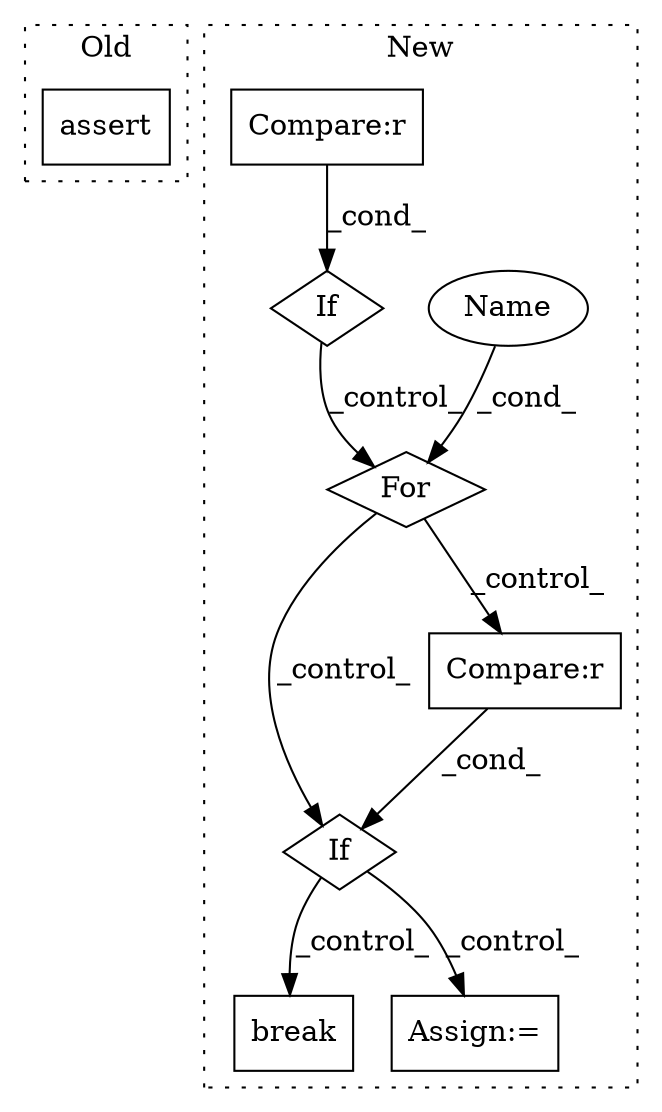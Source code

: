 digraph G {
subgraph cluster0 {
1 [label="assert" a="65" s="3191" l="7" shape="box"];
label = "Old";
style="dotted";
}
subgraph cluster1 {
2 [label="break" a="94" s="3708" l="5" shape="box"];
3 [label="If" a="96" s="3264" l="3" shape="diamond"];
4 [label="Compare:r" a="40" s="3267" l="23" shape="box"];
5 [label="Name" a="87" s="3224" l="5" shape="ellipse"];
6 [label="For" a="107" s="3210,3242" l="4,22" shape="diamond"];
7 [label="If" a="96" s="3166" l="3" shape="diamond"];
8 [label="Compare:r" a="40" s="3169" l="23" shape="box"];
9 [label="Assign:=" a="68" s="3397" l="3" shape="box"];
label = "New";
style="dotted";
}
3 -> 2 [label="_control_"];
3 -> 9 [label="_control_"];
4 -> 3 [label="_cond_"];
5 -> 6 [label="_cond_"];
6 -> 3 [label="_control_"];
6 -> 4 [label="_control_"];
7 -> 6 [label="_control_"];
8 -> 7 [label="_cond_"];
}